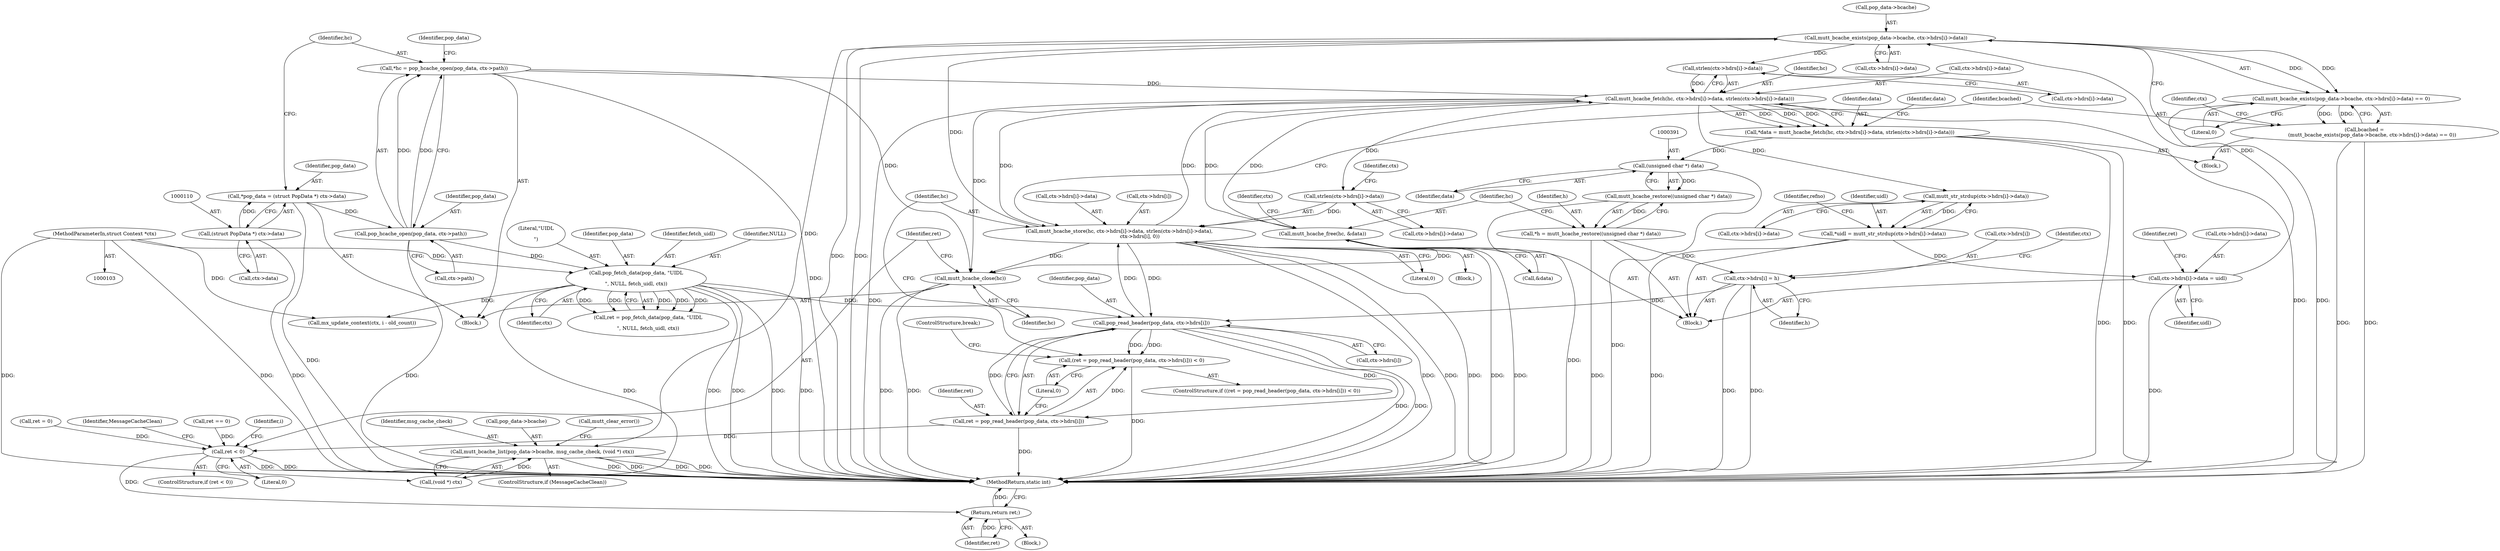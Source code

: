 digraph "1_neomutt_9bfab35522301794483f8f9ed60820bdec9be59e_1@array" {
"1000487" [label="(Call,mutt_bcache_exists(pop_data->bcache, ctx->hdrs[i]->data))"];
"1000460" [label="(Call,mutt_hcache_store(hc, ctx->hdrs[i]->data, strlen(ctx->hdrs[i]->data),\n                          ctx->hdrs[i], 0))"];
"1000335" [label="(Call,mutt_hcache_fetch(hc, ctx->hdrs[i]->data, strlen(ctx->hdrs[i]->data)))"];
"1000116" [label="(Call,*hc = pop_hcache_open(pop_data, ctx->path))"];
"1000118" [label="(Call,pop_hcache_open(pop_data, ctx->path))"];
"1000107" [label="(Call,*pop_data = (struct PopData *) ctx->data)"];
"1000109" [label="(Call,(struct PopData *) ctx->data)"];
"1000393" [label="(Call,mutt_hcache_free(hc, &data))"];
"1000344" [label="(Call,strlen(ctx->hdrs[i]->data))"];
"1000487" [label="(Call,mutt_bcache_exists(pop_data->bcache, ctx->hdrs[i]->data))"];
"1000429" [label="(Call,ctx->hdrs[i]->data = uidl)"];
"1000356" [label="(Call,*uidl = mutt_str_strdup(ctx->hdrs[i]->data))"];
"1000358" [label="(Call,mutt_str_strdup(ctx->hdrs[i]->data))"];
"1000469" [label="(Call,strlen(ctx->hdrs[i]->data))"];
"1000449" [label="(Call,pop_read_header(pop_data, ctx->hdrs[i]))"];
"1000164" [label="(Call,pop_fetch_data(pop_data, \"UIDL\r\n\", NULL, fetch_uidl, ctx))"];
"1000104" [label="(MethodParameterIn,struct Context *ctx)"];
"1000404" [label="(Call,ctx->hdrs[i] = h)"];
"1000387" [label="(Call,*h = mutt_hcache_restore((unsigned char *) data))"];
"1000389" [label="(Call,mutt_hcache_restore((unsigned char *) data))"];
"1000390" [label="(Call,(unsigned char *) data)"];
"1000333" [label="(Call,*data = mutt_hcache_fetch(hc, ctx->hdrs[i]->data, strlen(ctx->hdrs[i]->data)))"];
"1000446" [label="(Call,(ret = pop_read_header(pop_data, ctx->hdrs[i])) < 0)"];
"1000447" [label="(Call,ret = pop_read_header(pop_data, ctx->hdrs[i]))"];
"1000572" [label="(Call,ret < 0)"];
"1000595" [label="(Return,return ret;)"];
"1000486" [label="(Call,mutt_bcache_exists(pop_data->bcache, ctx->hdrs[i]->data) == 0)"];
"1000484" [label="(Call,bcached =\n          (mutt_bcache_exists(pop_data->bcache, ctx->hdrs[i]->data) == 0))"];
"1000599" [label="(Call,mutt_bcache_list(pop_data->bcache, msg_cache_check, (void *) ctx))"];
"1000569" [label="(Call,mutt_hcache_close(hc))"];
"1000438" [label="(Call,ret = 0)"];
"1000571" [label="(ControlStructure,if (ret < 0))"];
"1000415" [label="(Identifier,ctx)"];
"1000439" [label="(Identifier,ret)"];
"1000334" [label="(Identifier,data)"];
"1000358" [label="(Call,mutt_str_strdup(ctx->hdrs[i]->data))"];
"1000354" [label="(Block,)"];
"1000126" [label="(Identifier,pop_data)"];
"1000389" [label="(Call,mutt_hcache_restore((unsigned char *) data))"];
"1000392" [label="(Identifier,data)"];
"1000498" [label="(Literal,0)"];
"1000470" [label="(Call,ctx->hdrs[i]->data)"];
"1000599" [label="(Call,mutt_bcache_list(pop_data->bcache, msg_cache_check, (void *) ctx))"];
"1000570" [label="(Identifier,hc)"];
"1000572" [label="(Call,ret < 0)"];
"1000390" [label="(Call,(unsigned char *) data)"];
"1000429" [label="(Call,ctx->hdrs[i]->data = uidl)"];
"1000461" [label="(Identifier,hc)"];
"1000604" [label="(Call,(void *) ctx)"];
"1000446" [label="(Call,(ret = pop_read_header(pop_data, ctx->hdrs[i])) < 0)"];
"1000462" [label="(Call,ctx->hdrs[i]->data)"];
"1000598" [label="(Identifier,MessageCacheClean)"];
"1000335" [label="(Call,mutt_hcache_fetch(hc, ctx->hdrs[i]->data, strlen(ctx->hdrs[i]->data)))"];
"1000503" [label="(Identifier,ctx)"];
"1000595" [label="(Return,return ret;)"];
"1000344" [label="(Call,strlen(ctx->hdrs[i]->data))"];
"1000167" [label="(Identifier,NULL)"];
"1000574" [label="(Literal,0)"];
"1000485" [label="(Identifier,bcached)"];
"1000108" [label="(Identifier,pop_data)"];
"1000404" [label="(Call,ctx->hdrs[i] = h)"];
"1000111" [label="(Call,ctx->data)"];
"1000612" [label="(MethodReturn,static int)"];
"1000460" [label="(Call,mutt_hcache_store(hc, ctx->hdrs[i]->data, strlen(ctx->hdrs[i]->data),\n                          ctx->hdrs[i], 0))"];
"1000359" [label="(Call,ctx->hdrs[i]->data)"];
"1000484" [label="(Call,bcached =\n          (mutt_bcache_exists(pop_data->bcache, ctx->hdrs[i]->data) == 0))"];
"1000395" [label="(Call,&data)"];
"1000482" [label="(Literal,0)"];
"1000166" [label="(Literal,\"UIDL\r\n\")"];
"1000447" [label="(Call,ret = pop_read_header(pop_data, ctx->hdrs[i]))"];
"1000336" [label="(Identifier,hc)"];
"1000387" [label="(Call,*h = mutt_hcache_restore((unsigned char *) data))"];
"1000488" [label="(Call,pop_data->bcache)"];
"1000119" [label="(Identifier,pop_data)"];
"1000469" [label="(Call,strlen(ctx->hdrs[i]->data))"];
"1000388" [label="(Identifier,h)"];
"1000249" [label="(Call,ret == 0)"];
"1000487" [label="(Call,mutt_bcache_exists(pop_data->bcache, ctx->hdrs[i]->data))"];
"1000109" [label="(Call,(struct PopData *) ctx->data)"];
"1000368" [label="(Identifier,refno)"];
"1000451" [label="(Call,ctx->hdrs[i])"];
"1000450" [label="(Identifier,pop_data)"];
"1000105" [label="(Block,)"];
"1000564" [label="(Call,mx_update_context(ctx, i - old_count))"];
"1000316" [label="(Block,)"];
"1000596" [label="(Identifier,ret)"];
"1000459" [label="(Block,)"];
"1000356" [label="(Call,*uidl = mutt_str_strdup(ctx->hdrs[i]->data))"];
"1000116" [label="(Call,*hc = pop_hcache_open(pop_data, ctx->path))"];
"1000410" [label="(Identifier,h)"];
"1000401" [label="(Identifier,ctx)"];
"1000477" [label="(Call,ctx->hdrs[i])"];
"1000165" [label="(Identifier,pop_data)"];
"1000357" [label="(Identifier,uidl)"];
"1000456" [label="(Literal,0)"];
"1000569" [label="(Call,mutt_hcache_close(hc))"];
"1000437" [label="(Identifier,uidl)"];
"1000479" [label="(Identifier,ctx)"];
"1000117" [label="(Identifier,hc)"];
"1000345" [label="(Call,ctx->hdrs[i]->data)"];
"1000333" [label="(Call,*data = mutt_hcache_fetch(hc, ctx->hdrs[i]->data, strlen(ctx->hdrs[i]->data)))"];
"1000104" [label="(MethodParameterIn,struct Context *ctx)"];
"1000394" [label="(Identifier,hc)"];
"1000597" [label="(ControlStructure,if (MessageCacheClean))"];
"1000579" [label="(Identifier,i)"];
"1000430" [label="(Call,ctx->hdrs[i]->data)"];
"1000118" [label="(Call,pop_hcache_open(pop_data, ctx->path))"];
"1000169" [label="(Identifier,ctx)"];
"1000405" [label="(Call,ctx->hdrs[i])"];
"1000120" [label="(Call,ctx->path)"];
"1000457" [label="(ControlStructure,break;)"];
"1000486" [label="(Call,mutt_bcache_exists(pop_data->bcache, ctx->hdrs[i]->data) == 0)"];
"1000449" [label="(Call,pop_read_header(pop_data, ctx->hdrs[i]))"];
"1000600" [label="(Call,pop_data->bcache)"];
"1000448" [label="(Identifier,ret)"];
"1000164" [label="(Call,pop_fetch_data(pop_data, \"UIDL\r\n\", NULL, fetch_uidl, ctx))"];
"1000162" [label="(Call,ret = pop_fetch_data(pop_data, \"UIDL\r\n\", NULL, fetch_uidl, ctx))"];
"1000491" [label="(Call,ctx->hdrs[i]->data)"];
"1000353" [label="(Identifier,data)"];
"1000573" [label="(Identifier,ret)"];
"1000575" [label="(Block,)"];
"1000337" [label="(Call,ctx->hdrs[i]->data)"];
"1000607" [label="(Call,mutt_clear_error())"];
"1000107" [label="(Call,*pop_data = (struct PopData *) ctx->data)"];
"1000168" [label="(Identifier,fetch_uidl)"];
"1000445" [label="(ControlStructure,if ((ret = pop_read_header(pop_data, ctx->hdrs[i])) < 0))"];
"1000393" [label="(Call,mutt_hcache_free(hc, &data))"];
"1000603" [label="(Identifier,msg_cache_check)"];
"1000487" -> "1000486"  [label="AST: "];
"1000487" -> "1000491"  [label="CFG: "];
"1000488" -> "1000487"  [label="AST: "];
"1000491" -> "1000487"  [label="AST: "];
"1000498" -> "1000487"  [label="CFG: "];
"1000487" -> "1000612"  [label="DDG: "];
"1000487" -> "1000612"  [label="DDG: "];
"1000487" -> "1000344"  [label="DDG: "];
"1000487" -> "1000486"  [label="DDG: "];
"1000487" -> "1000486"  [label="DDG: "];
"1000460" -> "1000487"  [label="DDG: "];
"1000429" -> "1000487"  [label="DDG: "];
"1000487" -> "1000599"  [label="DDG: "];
"1000460" -> "1000459"  [label="AST: "];
"1000460" -> "1000482"  [label="CFG: "];
"1000461" -> "1000460"  [label="AST: "];
"1000462" -> "1000460"  [label="AST: "];
"1000469" -> "1000460"  [label="AST: "];
"1000477" -> "1000460"  [label="AST: "];
"1000482" -> "1000460"  [label="AST: "];
"1000485" -> "1000460"  [label="CFG: "];
"1000460" -> "1000612"  [label="DDG: "];
"1000460" -> "1000612"  [label="DDG: "];
"1000460" -> "1000612"  [label="DDG: "];
"1000460" -> "1000335"  [label="DDG: "];
"1000460" -> "1000449"  [label="DDG: "];
"1000335" -> "1000460"  [label="DDG: "];
"1000469" -> "1000460"  [label="DDG: "];
"1000449" -> "1000460"  [label="DDG: "];
"1000460" -> "1000569"  [label="DDG: "];
"1000335" -> "1000333"  [label="AST: "];
"1000335" -> "1000344"  [label="CFG: "];
"1000336" -> "1000335"  [label="AST: "];
"1000337" -> "1000335"  [label="AST: "];
"1000344" -> "1000335"  [label="AST: "];
"1000333" -> "1000335"  [label="CFG: "];
"1000335" -> "1000612"  [label="DDG: "];
"1000335" -> "1000612"  [label="DDG: "];
"1000335" -> "1000333"  [label="DDG: "];
"1000335" -> "1000333"  [label="DDG: "];
"1000335" -> "1000333"  [label="DDG: "];
"1000116" -> "1000335"  [label="DDG: "];
"1000393" -> "1000335"  [label="DDG: "];
"1000344" -> "1000335"  [label="DDG: "];
"1000335" -> "1000358"  [label="DDG: "];
"1000335" -> "1000393"  [label="DDG: "];
"1000335" -> "1000469"  [label="DDG: "];
"1000335" -> "1000569"  [label="DDG: "];
"1000116" -> "1000105"  [label="AST: "];
"1000116" -> "1000118"  [label="CFG: "];
"1000117" -> "1000116"  [label="AST: "];
"1000118" -> "1000116"  [label="AST: "];
"1000126" -> "1000116"  [label="CFG: "];
"1000116" -> "1000612"  [label="DDG: "];
"1000118" -> "1000116"  [label="DDG: "];
"1000118" -> "1000116"  [label="DDG: "];
"1000116" -> "1000569"  [label="DDG: "];
"1000118" -> "1000120"  [label="CFG: "];
"1000119" -> "1000118"  [label="AST: "];
"1000120" -> "1000118"  [label="AST: "];
"1000118" -> "1000612"  [label="DDG: "];
"1000107" -> "1000118"  [label="DDG: "];
"1000118" -> "1000164"  [label="DDG: "];
"1000107" -> "1000105"  [label="AST: "];
"1000107" -> "1000109"  [label="CFG: "];
"1000108" -> "1000107"  [label="AST: "];
"1000109" -> "1000107"  [label="AST: "];
"1000117" -> "1000107"  [label="CFG: "];
"1000107" -> "1000612"  [label="DDG: "];
"1000109" -> "1000107"  [label="DDG: "];
"1000109" -> "1000111"  [label="CFG: "];
"1000110" -> "1000109"  [label="AST: "];
"1000111" -> "1000109"  [label="AST: "];
"1000109" -> "1000612"  [label="DDG: "];
"1000393" -> "1000354"  [label="AST: "];
"1000393" -> "1000395"  [label="CFG: "];
"1000394" -> "1000393"  [label="AST: "];
"1000395" -> "1000393"  [label="AST: "];
"1000401" -> "1000393"  [label="CFG: "];
"1000393" -> "1000612"  [label="DDG: "];
"1000393" -> "1000612"  [label="DDG: "];
"1000393" -> "1000569"  [label="DDG: "];
"1000344" -> "1000345"  [label="CFG: "];
"1000345" -> "1000344"  [label="AST: "];
"1000429" -> "1000354"  [label="AST: "];
"1000429" -> "1000437"  [label="CFG: "];
"1000430" -> "1000429"  [label="AST: "];
"1000437" -> "1000429"  [label="AST: "];
"1000439" -> "1000429"  [label="CFG: "];
"1000429" -> "1000612"  [label="DDG: "];
"1000356" -> "1000429"  [label="DDG: "];
"1000356" -> "1000354"  [label="AST: "];
"1000356" -> "1000358"  [label="CFG: "];
"1000357" -> "1000356"  [label="AST: "];
"1000358" -> "1000356"  [label="AST: "];
"1000368" -> "1000356"  [label="CFG: "];
"1000356" -> "1000612"  [label="DDG: "];
"1000358" -> "1000356"  [label="DDG: "];
"1000358" -> "1000359"  [label="CFG: "];
"1000359" -> "1000358"  [label="AST: "];
"1000469" -> "1000470"  [label="CFG: "];
"1000470" -> "1000469"  [label="AST: "];
"1000479" -> "1000469"  [label="CFG: "];
"1000449" -> "1000447"  [label="AST: "];
"1000449" -> "1000451"  [label="CFG: "];
"1000450" -> "1000449"  [label="AST: "];
"1000451" -> "1000449"  [label="AST: "];
"1000447" -> "1000449"  [label="CFG: "];
"1000449" -> "1000612"  [label="DDG: "];
"1000449" -> "1000612"  [label="DDG: "];
"1000449" -> "1000446"  [label="DDG: "];
"1000449" -> "1000446"  [label="DDG: "];
"1000449" -> "1000447"  [label="DDG: "];
"1000449" -> "1000447"  [label="DDG: "];
"1000164" -> "1000449"  [label="DDG: "];
"1000404" -> "1000449"  [label="DDG: "];
"1000164" -> "1000162"  [label="AST: "];
"1000164" -> "1000169"  [label="CFG: "];
"1000165" -> "1000164"  [label="AST: "];
"1000166" -> "1000164"  [label="AST: "];
"1000167" -> "1000164"  [label="AST: "];
"1000168" -> "1000164"  [label="AST: "];
"1000169" -> "1000164"  [label="AST: "];
"1000162" -> "1000164"  [label="CFG: "];
"1000164" -> "1000612"  [label="DDG: "];
"1000164" -> "1000612"  [label="DDG: "];
"1000164" -> "1000612"  [label="DDG: "];
"1000164" -> "1000612"  [label="DDG: "];
"1000164" -> "1000162"  [label="DDG: "];
"1000164" -> "1000162"  [label="DDG: "];
"1000164" -> "1000162"  [label="DDG: "];
"1000164" -> "1000162"  [label="DDG: "];
"1000164" -> "1000162"  [label="DDG: "];
"1000104" -> "1000164"  [label="DDG: "];
"1000164" -> "1000564"  [label="DDG: "];
"1000164" -> "1000604"  [label="DDG: "];
"1000104" -> "1000103"  [label="AST: "];
"1000104" -> "1000612"  [label="DDG: "];
"1000104" -> "1000564"  [label="DDG: "];
"1000104" -> "1000604"  [label="DDG: "];
"1000404" -> "1000354"  [label="AST: "];
"1000404" -> "1000410"  [label="CFG: "];
"1000405" -> "1000404"  [label="AST: "];
"1000410" -> "1000404"  [label="AST: "];
"1000415" -> "1000404"  [label="CFG: "];
"1000404" -> "1000612"  [label="DDG: "];
"1000404" -> "1000612"  [label="DDG: "];
"1000387" -> "1000404"  [label="DDG: "];
"1000387" -> "1000354"  [label="AST: "];
"1000387" -> "1000389"  [label="CFG: "];
"1000388" -> "1000387"  [label="AST: "];
"1000389" -> "1000387"  [label="AST: "];
"1000394" -> "1000387"  [label="CFG: "];
"1000387" -> "1000612"  [label="DDG: "];
"1000389" -> "1000387"  [label="DDG: "];
"1000389" -> "1000390"  [label="CFG: "];
"1000390" -> "1000389"  [label="AST: "];
"1000389" -> "1000612"  [label="DDG: "];
"1000390" -> "1000389"  [label="DDG: "];
"1000390" -> "1000392"  [label="CFG: "];
"1000391" -> "1000390"  [label="AST: "];
"1000392" -> "1000390"  [label="AST: "];
"1000390" -> "1000612"  [label="DDG: "];
"1000333" -> "1000390"  [label="DDG: "];
"1000333" -> "1000316"  [label="AST: "];
"1000334" -> "1000333"  [label="AST: "];
"1000353" -> "1000333"  [label="CFG: "];
"1000333" -> "1000612"  [label="DDG: "];
"1000333" -> "1000612"  [label="DDG: "];
"1000446" -> "1000445"  [label="AST: "];
"1000446" -> "1000456"  [label="CFG: "];
"1000447" -> "1000446"  [label="AST: "];
"1000456" -> "1000446"  [label="AST: "];
"1000457" -> "1000446"  [label="CFG: "];
"1000461" -> "1000446"  [label="CFG: "];
"1000446" -> "1000612"  [label="DDG: "];
"1000447" -> "1000446"  [label="DDG: "];
"1000448" -> "1000447"  [label="AST: "];
"1000456" -> "1000447"  [label="CFG: "];
"1000447" -> "1000612"  [label="DDG: "];
"1000447" -> "1000572"  [label="DDG: "];
"1000572" -> "1000571"  [label="AST: "];
"1000572" -> "1000574"  [label="CFG: "];
"1000573" -> "1000572"  [label="AST: "];
"1000574" -> "1000572"  [label="AST: "];
"1000579" -> "1000572"  [label="CFG: "];
"1000598" -> "1000572"  [label="CFG: "];
"1000572" -> "1000612"  [label="DDG: "];
"1000572" -> "1000612"  [label="DDG: "];
"1000438" -> "1000572"  [label="DDG: "];
"1000249" -> "1000572"  [label="DDG: "];
"1000572" -> "1000595"  [label="DDG: "];
"1000595" -> "1000575"  [label="AST: "];
"1000595" -> "1000596"  [label="CFG: "];
"1000596" -> "1000595"  [label="AST: "];
"1000612" -> "1000595"  [label="CFG: "];
"1000595" -> "1000612"  [label="DDG: "];
"1000596" -> "1000595"  [label="DDG: "];
"1000486" -> "1000484"  [label="AST: "];
"1000486" -> "1000498"  [label="CFG: "];
"1000498" -> "1000486"  [label="AST: "];
"1000484" -> "1000486"  [label="CFG: "];
"1000486" -> "1000612"  [label="DDG: "];
"1000486" -> "1000484"  [label="DDG: "];
"1000486" -> "1000484"  [label="DDG: "];
"1000484" -> "1000316"  [label="AST: "];
"1000485" -> "1000484"  [label="AST: "];
"1000503" -> "1000484"  [label="CFG: "];
"1000484" -> "1000612"  [label="DDG: "];
"1000484" -> "1000612"  [label="DDG: "];
"1000599" -> "1000597"  [label="AST: "];
"1000599" -> "1000604"  [label="CFG: "];
"1000600" -> "1000599"  [label="AST: "];
"1000603" -> "1000599"  [label="AST: "];
"1000604" -> "1000599"  [label="AST: "];
"1000607" -> "1000599"  [label="CFG: "];
"1000599" -> "1000612"  [label="DDG: "];
"1000599" -> "1000612"  [label="DDG: "];
"1000599" -> "1000612"  [label="DDG: "];
"1000599" -> "1000612"  [label="DDG: "];
"1000604" -> "1000599"  [label="DDG: "];
"1000569" -> "1000105"  [label="AST: "];
"1000569" -> "1000570"  [label="CFG: "];
"1000570" -> "1000569"  [label="AST: "];
"1000573" -> "1000569"  [label="CFG: "];
"1000569" -> "1000612"  [label="DDG: "];
"1000569" -> "1000612"  [label="DDG: "];
}
